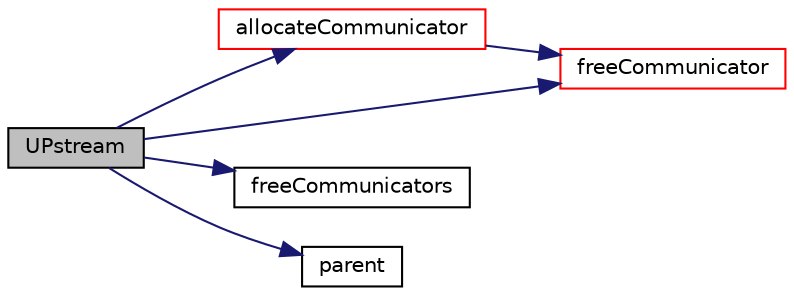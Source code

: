 digraph "UPstream"
{
  bgcolor="transparent";
  edge [fontname="Helvetica",fontsize="10",labelfontname="Helvetica",labelfontsize="10"];
  node [fontname="Helvetica",fontsize="10",shape=record];
  rankdir="LR";
  Node1 [label="UPstream",height=0.2,width=0.4,color="black", fillcolor="grey75", style="filled", fontcolor="black"];
  Node1 -> Node2 [color="midnightblue",fontsize="10",style="solid",fontname="Helvetica"];
  Node2 [label="allocateCommunicator",height=0.2,width=0.4,color="red",URL="$a02862.html#ac189f05f0e20e7aa80f737f225250bd5",tooltip="Allocate a new communicator. "];
  Node2 -> Node3 [color="midnightblue",fontsize="10",style="solid",fontname="Helvetica"];
  Node3 [label="freeCommunicator",height=0.2,width=0.4,color="red",URL="$a02862.html#a3179018baba7416f21d8f0c21bf11a62",tooltip="Free a previously allocated communicator. "];
  Node1 -> Node3 [color="midnightblue",fontsize="10",style="solid",fontname="Helvetica"];
  Node1 -> Node4 [color="midnightblue",fontsize="10",style="solid",fontname="Helvetica"];
  Node4 [label="freeCommunicators",height=0.2,width=0.4,color="black",URL="$a02862.html#a2f67fd123afb860dfdcda8c18da8c667",tooltip="Free all communicators. "];
  Node1 -> Node5 [color="midnightblue",fontsize="10",style="solid",fontname="Helvetica"];
  Node5 [label="parent",height=0.2,width=0.4,color="black",URL="$a02862.html#a90aa4fcf36703e8e69e1d282c3e58b63"];
}
